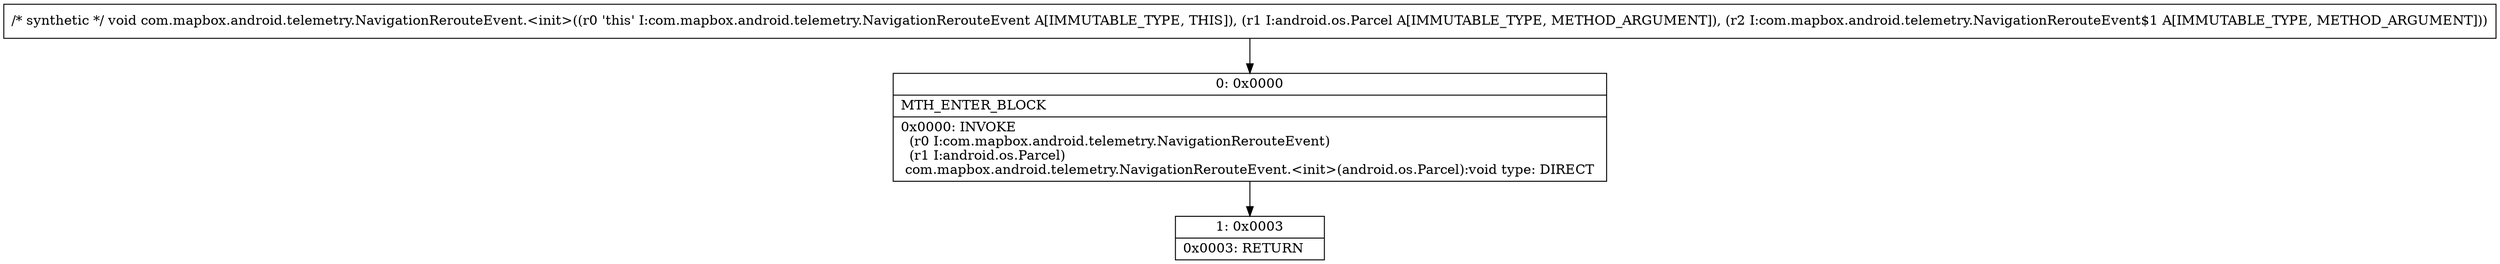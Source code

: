 digraph "CFG forcom.mapbox.android.telemetry.NavigationRerouteEvent.\<init\>(Landroid\/os\/Parcel;Lcom\/mapbox\/android\/telemetry\/NavigationRerouteEvent$1;)V" {
Node_0 [shape=record,label="{0\:\ 0x0000|MTH_ENTER_BLOCK\l|0x0000: INVOKE  \l  (r0 I:com.mapbox.android.telemetry.NavigationRerouteEvent)\l  (r1 I:android.os.Parcel)\l com.mapbox.android.telemetry.NavigationRerouteEvent.\<init\>(android.os.Parcel):void type: DIRECT \l}"];
Node_1 [shape=record,label="{1\:\ 0x0003|0x0003: RETURN   \l}"];
MethodNode[shape=record,label="{\/* synthetic *\/ void com.mapbox.android.telemetry.NavigationRerouteEvent.\<init\>((r0 'this' I:com.mapbox.android.telemetry.NavigationRerouteEvent A[IMMUTABLE_TYPE, THIS]), (r1 I:android.os.Parcel A[IMMUTABLE_TYPE, METHOD_ARGUMENT]), (r2 I:com.mapbox.android.telemetry.NavigationRerouteEvent$1 A[IMMUTABLE_TYPE, METHOD_ARGUMENT])) }"];
MethodNode -> Node_0;
Node_0 -> Node_1;
}

